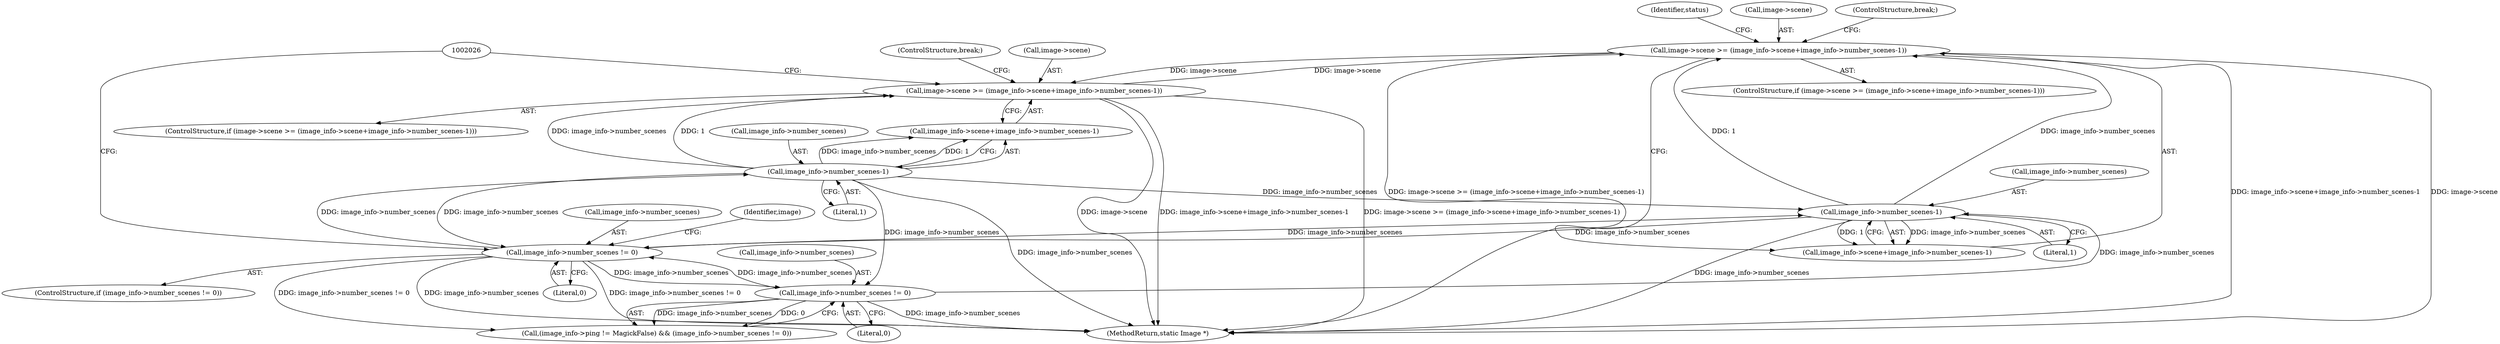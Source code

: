 digraph "0_ImageMagick_7fdf9ea808caa3c81a0eb42656e5fafc59084198@pointer" {
"1000631" [label="(Call,image->scene >= (image_info->scene+image_info->number_scenes-1))"];
"1002011" [label="(Call,image->scene >= (image_info->scene+image_info->number_scenes-1))"];
"1000631" [label="(Call,image->scene >= (image_info->scene+image_info->number_scenes-1))"];
"1000639" [label="(Call,image_info->number_scenes-1)"];
"1002019" [label="(Call,image_info->number_scenes-1)"];
"1002005" [label="(Call,image_info->number_scenes != 0)"];
"1000625" [label="(Call,image_info->number_scenes != 0)"];
"1002024" [label="(ControlStructure,break;)"];
"1000646" [label="(Identifier,status)"];
"1002005" [label="(Call,image_info->number_scenes != 0)"];
"1000643" [label="(Literal,1)"];
"1000629" [label="(Literal,0)"];
"1002023" [label="(Literal,1)"];
"1000626" [label="(Call,image_info->number_scenes)"];
"1002013" [label="(Identifier,image)"];
"1000631" [label="(Call,image->scene >= (image_info->scene+image_info->number_scenes-1))"];
"1002006" [label="(Call,image_info->number_scenes)"];
"1000632" [label="(Call,image->scene)"];
"1000635" [label="(Call,image_info->scene+image_info->number_scenes-1)"];
"1002011" [label="(Call,image->scene >= (image_info->scene+image_info->number_scenes-1))"];
"1000630" [label="(ControlStructure,if (image->scene >= (image_info->scene+image_info->number_scenes-1)))"];
"1002015" [label="(Call,image_info->scene+image_info->number_scenes-1)"];
"1002010" [label="(ControlStructure,if (image->scene >= (image_info->scene+image_info->number_scenes-1)))"];
"1002009" [label="(Literal,0)"];
"1000619" [label="(Call,(image_info->ping != MagickFalse) && (image_info->number_scenes != 0))"];
"1002012" [label="(Call,image->scene)"];
"1002020" [label="(Call,image_info->number_scenes)"];
"1000625" [label="(Call,image_info->number_scenes != 0)"];
"1000639" [label="(Call,image_info->number_scenes-1)"];
"1002103" [label="(MethodReturn,static Image *)"];
"1000644" [label="(ControlStructure,break;)"];
"1000640" [label="(Call,image_info->number_scenes)"];
"1002019" [label="(Call,image_info->number_scenes-1)"];
"1002004" [label="(ControlStructure,if (image_info->number_scenes != 0))"];
"1000631" -> "1000630"  [label="AST: "];
"1000631" -> "1000635"  [label="CFG: "];
"1000632" -> "1000631"  [label="AST: "];
"1000635" -> "1000631"  [label="AST: "];
"1000644" -> "1000631"  [label="CFG: "];
"1000646" -> "1000631"  [label="CFG: "];
"1000631" -> "1002103"  [label="DDG: image->scene"];
"1000631" -> "1002103"  [label="DDG: image->scene >= (image_info->scene+image_info->number_scenes-1)"];
"1000631" -> "1002103"  [label="DDG: image_info->scene+image_info->number_scenes-1"];
"1002011" -> "1000631"  [label="DDG: image->scene"];
"1000639" -> "1000631"  [label="DDG: image_info->number_scenes"];
"1000639" -> "1000631"  [label="DDG: 1"];
"1000631" -> "1002011"  [label="DDG: image->scene"];
"1002011" -> "1002010"  [label="AST: "];
"1002011" -> "1002015"  [label="CFG: "];
"1002012" -> "1002011"  [label="AST: "];
"1002015" -> "1002011"  [label="AST: "];
"1002024" -> "1002011"  [label="CFG: "];
"1002026" -> "1002011"  [label="CFG: "];
"1002011" -> "1002103"  [label="DDG: image->scene"];
"1002011" -> "1002103"  [label="DDG: image_info->scene+image_info->number_scenes-1"];
"1002011" -> "1002103"  [label="DDG: image->scene >= (image_info->scene+image_info->number_scenes-1)"];
"1002019" -> "1002011"  [label="DDG: image_info->number_scenes"];
"1002019" -> "1002011"  [label="DDG: 1"];
"1000639" -> "1000635"  [label="AST: "];
"1000639" -> "1000643"  [label="CFG: "];
"1000640" -> "1000639"  [label="AST: "];
"1000643" -> "1000639"  [label="AST: "];
"1000635" -> "1000639"  [label="CFG: "];
"1000639" -> "1002103"  [label="DDG: image_info->number_scenes"];
"1000639" -> "1000635"  [label="DDG: image_info->number_scenes"];
"1000639" -> "1000635"  [label="DDG: 1"];
"1002019" -> "1000639"  [label="DDG: image_info->number_scenes"];
"1000625" -> "1000639"  [label="DDG: image_info->number_scenes"];
"1002005" -> "1000639"  [label="DDG: image_info->number_scenes"];
"1000639" -> "1002005"  [label="DDG: image_info->number_scenes"];
"1002019" -> "1002015"  [label="AST: "];
"1002019" -> "1002023"  [label="CFG: "];
"1002020" -> "1002019"  [label="AST: "];
"1002023" -> "1002019"  [label="AST: "];
"1002015" -> "1002019"  [label="CFG: "];
"1002019" -> "1002103"  [label="DDG: image_info->number_scenes"];
"1002019" -> "1000625"  [label="DDG: image_info->number_scenes"];
"1002019" -> "1002005"  [label="DDG: image_info->number_scenes"];
"1002019" -> "1002015"  [label="DDG: image_info->number_scenes"];
"1002019" -> "1002015"  [label="DDG: 1"];
"1002005" -> "1002019"  [label="DDG: image_info->number_scenes"];
"1002005" -> "1002004"  [label="AST: "];
"1002005" -> "1002009"  [label="CFG: "];
"1002006" -> "1002005"  [label="AST: "];
"1002009" -> "1002005"  [label="AST: "];
"1002013" -> "1002005"  [label="CFG: "];
"1002026" -> "1002005"  [label="CFG: "];
"1002005" -> "1002103"  [label="DDG: image_info->number_scenes"];
"1002005" -> "1002103"  [label="DDG: image_info->number_scenes != 0"];
"1002005" -> "1000619"  [label="DDG: image_info->number_scenes != 0"];
"1002005" -> "1000625"  [label="DDG: image_info->number_scenes"];
"1000625" -> "1002005"  [label="DDG: image_info->number_scenes"];
"1000625" -> "1000619"  [label="AST: "];
"1000625" -> "1000629"  [label="CFG: "];
"1000626" -> "1000625"  [label="AST: "];
"1000629" -> "1000625"  [label="AST: "];
"1000619" -> "1000625"  [label="CFG: "];
"1000625" -> "1002103"  [label="DDG: image_info->number_scenes"];
"1000625" -> "1000619"  [label="DDG: image_info->number_scenes"];
"1000625" -> "1000619"  [label="DDG: 0"];
}
